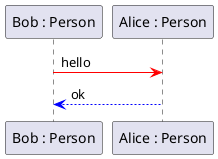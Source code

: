 @startuml
"Bob : Person" -[#red]> "Alice : Person" : hello
"Alice : Person" -[#0000FF]-> "Bob : Person" : ok
@enduml